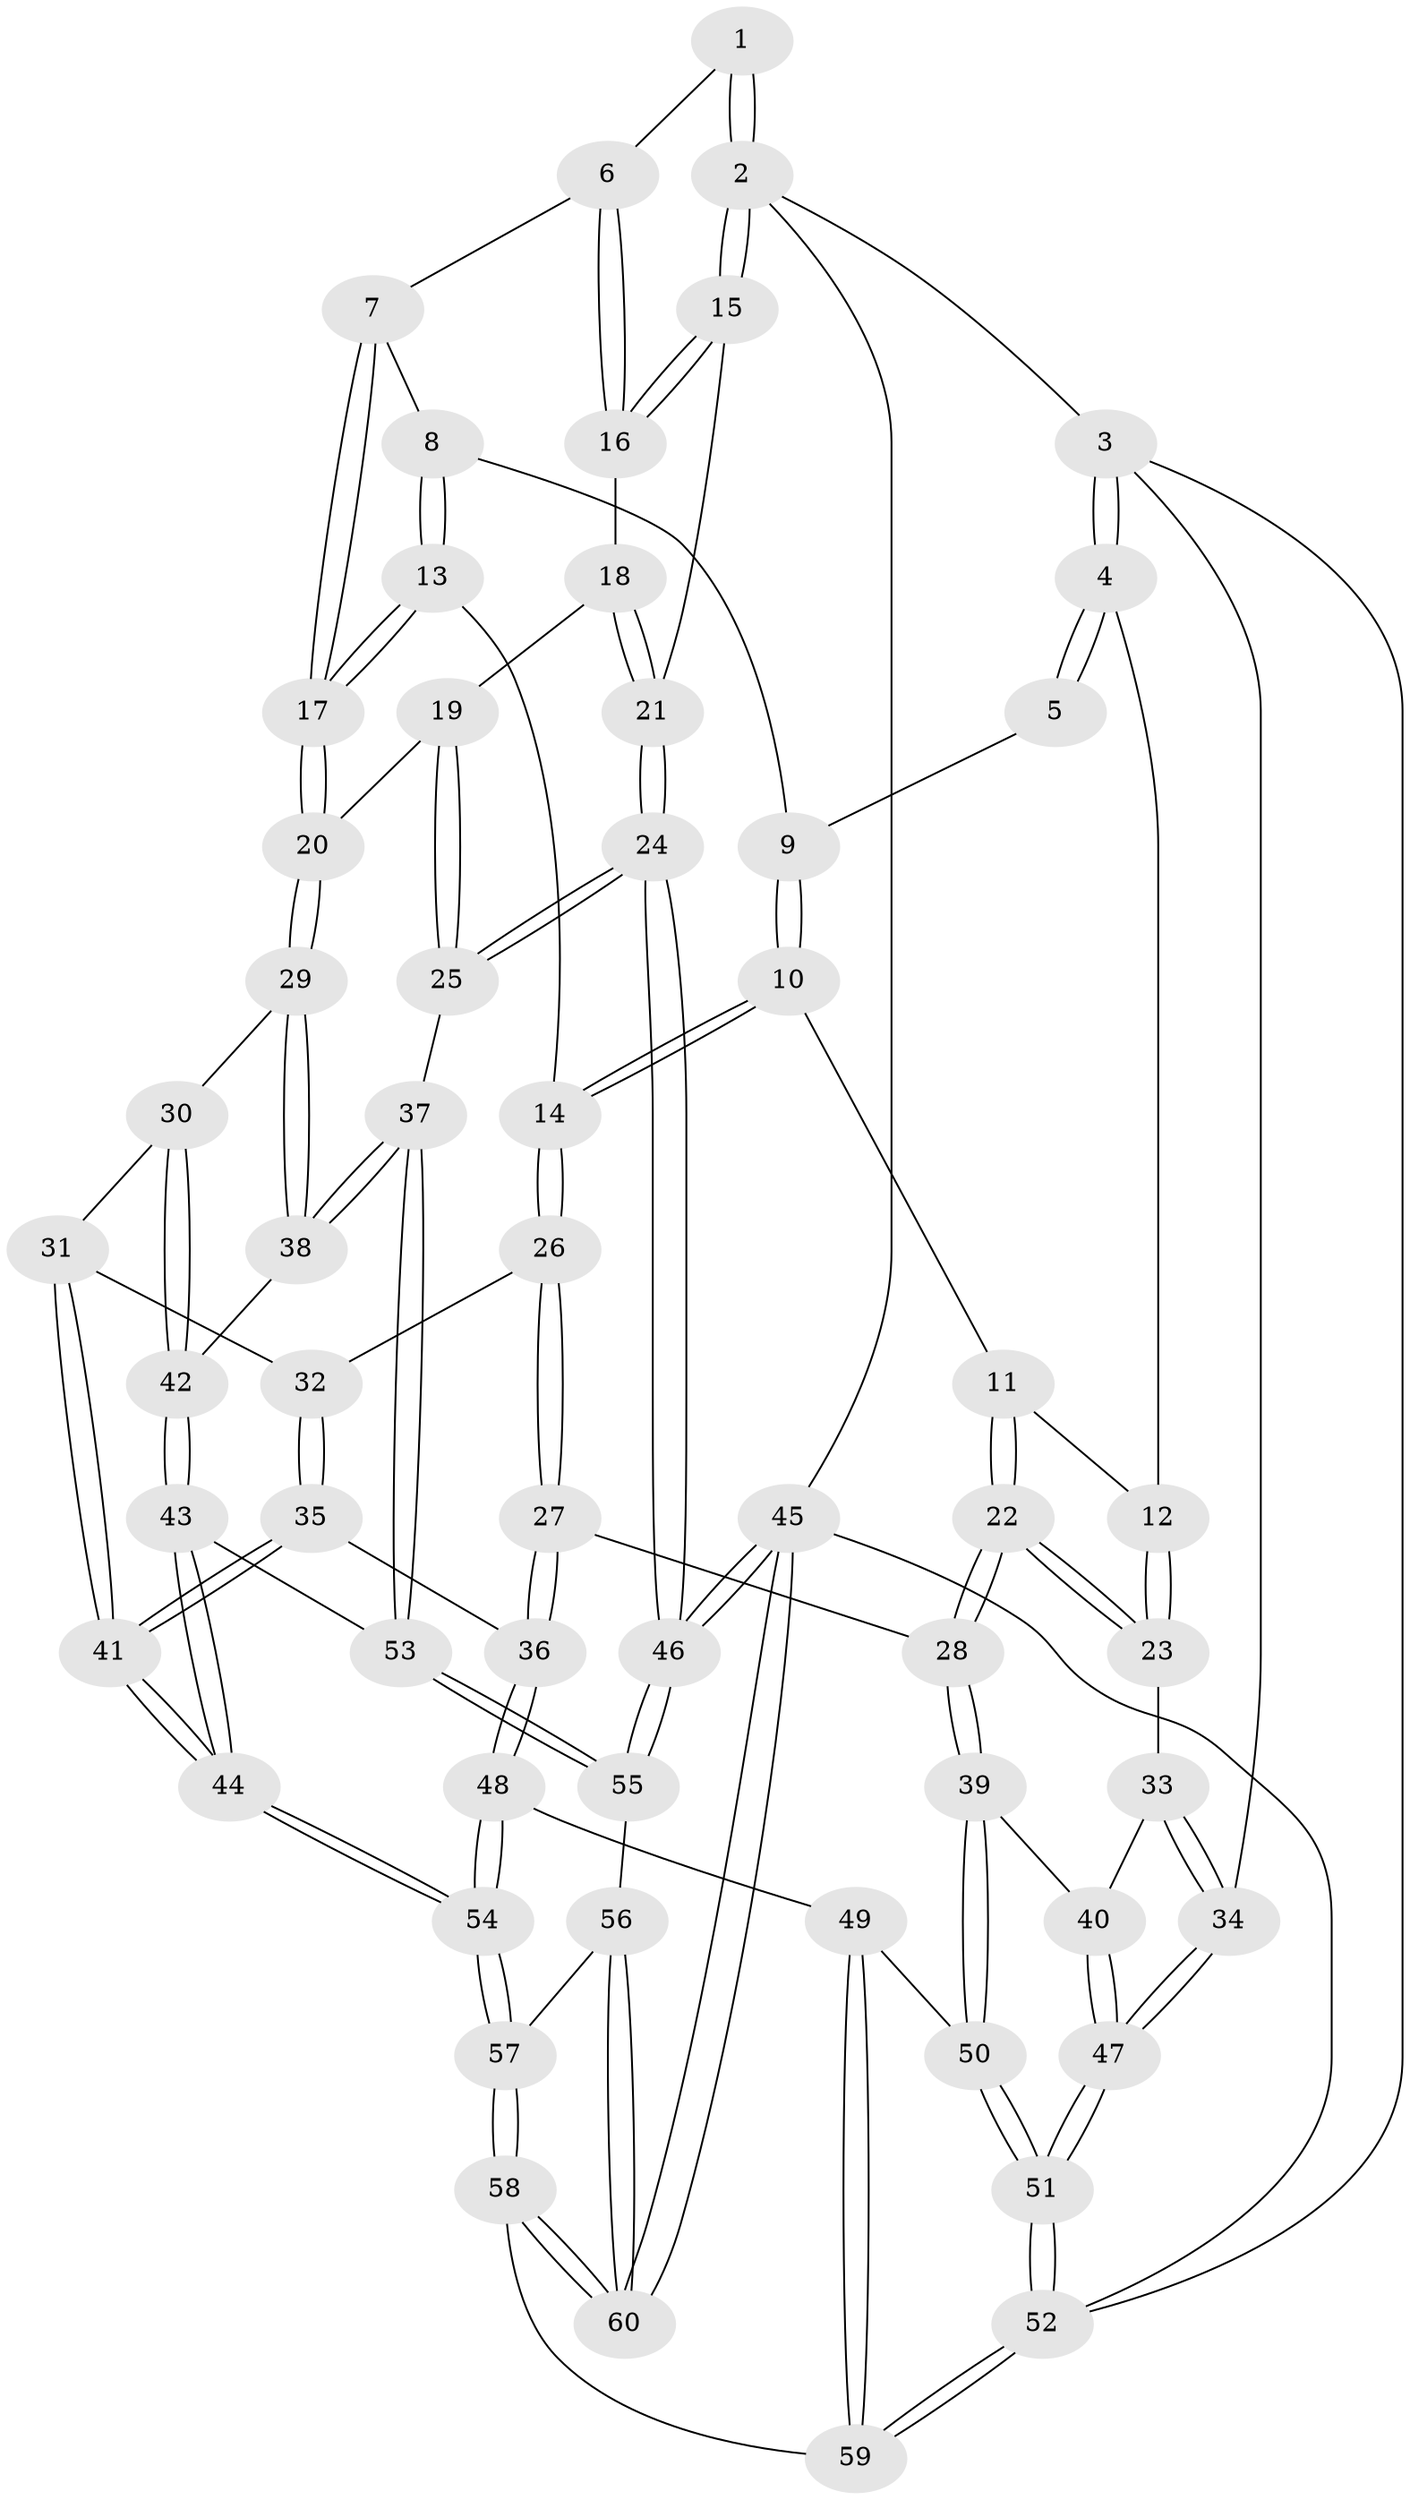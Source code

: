 // coarse degree distribution, {3: 0.19444444444444445, 8: 0.027777777777777776, 5: 0.25, 6: 0.027777777777777776, 4: 0.5}
// Generated by graph-tools (version 1.1) at 2025/52/02/27/25 19:52:42]
// undirected, 60 vertices, 147 edges
graph export_dot {
graph [start="1"]
  node [color=gray90,style=filled];
  1 [pos="+0.7840330121768615+0"];
  2 [pos="+1+0"];
  3 [pos="+0+0"];
  4 [pos="+0+0"];
  5 [pos="+0.36334843655714383+0"];
  6 [pos="+0.7759730257860311+0.0907227061655942"];
  7 [pos="+0.7669907114354056+0.09781413856350414"];
  8 [pos="+0.6873597936681327+0.12716383472238257"];
  9 [pos="+0.4208912147880586+0.00020961687277609915"];
  10 [pos="+0.41916794006875885+0.23266370788616644"];
  11 [pos="+0.32290935258275516+0.25420600989968895"];
  12 [pos="+0.11255472398799946+0.17566592065940062"];
  13 [pos="+0.5757335371408989+0.23107088064154"];
  14 [pos="+0.4692780429309022+0.2694664745007265"];
  15 [pos="+1+0"];
  16 [pos="+0.8486498918448919+0.13786052477667837"];
  17 [pos="+0.7284757171448571+0.36140656206606114"];
  18 [pos="+0.8816372835664367+0.20088573844242277"];
  19 [pos="+0.8780287096013283+0.31096229861699454"];
  20 [pos="+0.7415233378503007+0.405398115146689"];
  21 [pos="+1+0.32797716454704373"];
  22 [pos="+0.23750430076592952+0.47243231054622054"];
  23 [pos="+0.11646853897804414+0.43761948914373944"];
  24 [pos="+1+0.49365728622378197"];
  25 [pos="+1+0.5000161184495705"];
  26 [pos="+0.49158767110429624+0.37529743816377376"];
  27 [pos="+0.3152244411354982+0.5265581464253084"];
  28 [pos="+0.2773147192361185+0.518209700990882"];
  29 [pos="+0.7254744269466302+0.46952218151453007"];
  30 [pos="+0.682544534600292+0.47293919613733754"];
  31 [pos="+0.630004313790779+0.4725020228952277"];
  32 [pos="+0.5018866971083105+0.38516137711864057"];
  33 [pos="+0.10230127680338455+0.4448553016366434"];
  34 [pos="+0+0.44957415634051856"];
  35 [pos="+0.45967197380777974+0.6046555711261293"];
  36 [pos="+0.3883462043798723+0.604841374669507"];
  37 [pos="+0.86122319362408+0.5945316048139029"];
  38 [pos="+0.7833061703704661+0.5283066894050997"];
  39 [pos="+0.1817266206723952+0.6754440826961392"];
  40 [pos="+0.07817922272018003+0.5890481704874392"];
  41 [pos="+0.52182806405451+0.6197628116745381"];
  42 [pos="+0.6220078460586694+0.6613703220305451"];
  43 [pos="+0.5877382342207235+0.7105042543443115"];
  44 [pos="+0.5719965011840688+0.7186041955175537"];
  45 [pos="+1+1"];
  46 [pos="+1+0.8575464641123688"];
  47 [pos="+0+0.7487864027179186"];
  48 [pos="+0.35934917823584783+0.7505296756769105"];
  49 [pos="+0.21154516530951756+0.801635977971113"];
  50 [pos="+0.17565858463683548+0.7899390746613578"];
  51 [pos="+0+0.9822179243881191"];
  52 [pos="+0+1"];
  53 [pos="+0.8439845654587287+0.6535586297807036"];
  54 [pos="+0.5469680881802768+0.862576909856771"];
  55 [pos="+0.8435561600235388+0.7856126105815832"];
  56 [pos="+0.8347566814727202+0.804881658446769"];
  57 [pos="+0.5504136944542016+0.8719156242132672"];
  58 [pos="+0.5034221786452949+1"];
  59 [pos="+0.42320257593602467+1"];
  60 [pos="+0.9509419292883721+1"];
  1 -- 2;
  1 -- 2;
  1 -- 6;
  2 -- 3;
  2 -- 15;
  2 -- 15;
  2 -- 45;
  3 -- 4;
  3 -- 4;
  3 -- 34;
  3 -- 52;
  4 -- 5;
  4 -- 5;
  4 -- 12;
  5 -- 9;
  6 -- 7;
  6 -- 16;
  6 -- 16;
  7 -- 8;
  7 -- 17;
  7 -- 17;
  8 -- 9;
  8 -- 13;
  8 -- 13;
  9 -- 10;
  9 -- 10;
  10 -- 11;
  10 -- 14;
  10 -- 14;
  11 -- 12;
  11 -- 22;
  11 -- 22;
  12 -- 23;
  12 -- 23;
  13 -- 14;
  13 -- 17;
  13 -- 17;
  14 -- 26;
  14 -- 26;
  15 -- 16;
  15 -- 16;
  15 -- 21;
  16 -- 18;
  17 -- 20;
  17 -- 20;
  18 -- 19;
  18 -- 21;
  18 -- 21;
  19 -- 20;
  19 -- 25;
  19 -- 25;
  20 -- 29;
  20 -- 29;
  21 -- 24;
  21 -- 24;
  22 -- 23;
  22 -- 23;
  22 -- 28;
  22 -- 28;
  23 -- 33;
  24 -- 25;
  24 -- 25;
  24 -- 46;
  24 -- 46;
  25 -- 37;
  26 -- 27;
  26 -- 27;
  26 -- 32;
  27 -- 28;
  27 -- 36;
  27 -- 36;
  28 -- 39;
  28 -- 39;
  29 -- 30;
  29 -- 38;
  29 -- 38;
  30 -- 31;
  30 -- 42;
  30 -- 42;
  31 -- 32;
  31 -- 41;
  31 -- 41;
  32 -- 35;
  32 -- 35;
  33 -- 34;
  33 -- 34;
  33 -- 40;
  34 -- 47;
  34 -- 47;
  35 -- 36;
  35 -- 41;
  35 -- 41;
  36 -- 48;
  36 -- 48;
  37 -- 38;
  37 -- 38;
  37 -- 53;
  37 -- 53;
  38 -- 42;
  39 -- 40;
  39 -- 50;
  39 -- 50;
  40 -- 47;
  40 -- 47;
  41 -- 44;
  41 -- 44;
  42 -- 43;
  42 -- 43;
  43 -- 44;
  43 -- 44;
  43 -- 53;
  44 -- 54;
  44 -- 54;
  45 -- 46;
  45 -- 46;
  45 -- 60;
  45 -- 60;
  45 -- 52;
  46 -- 55;
  46 -- 55;
  47 -- 51;
  47 -- 51;
  48 -- 49;
  48 -- 54;
  48 -- 54;
  49 -- 50;
  49 -- 59;
  49 -- 59;
  50 -- 51;
  50 -- 51;
  51 -- 52;
  51 -- 52;
  52 -- 59;
  52 -- 59;
  53 -- 55;
  53 -- 55;
  54 -- 57;
  54 -- 57;
  55 -- 56;
  56 -- 57;
  56 -- 60;
  56 -- 60;
  57 -- 58;
  57 -- 58;
  58 -- 59;
  58 -- 60;
  58 -- 60;
}
